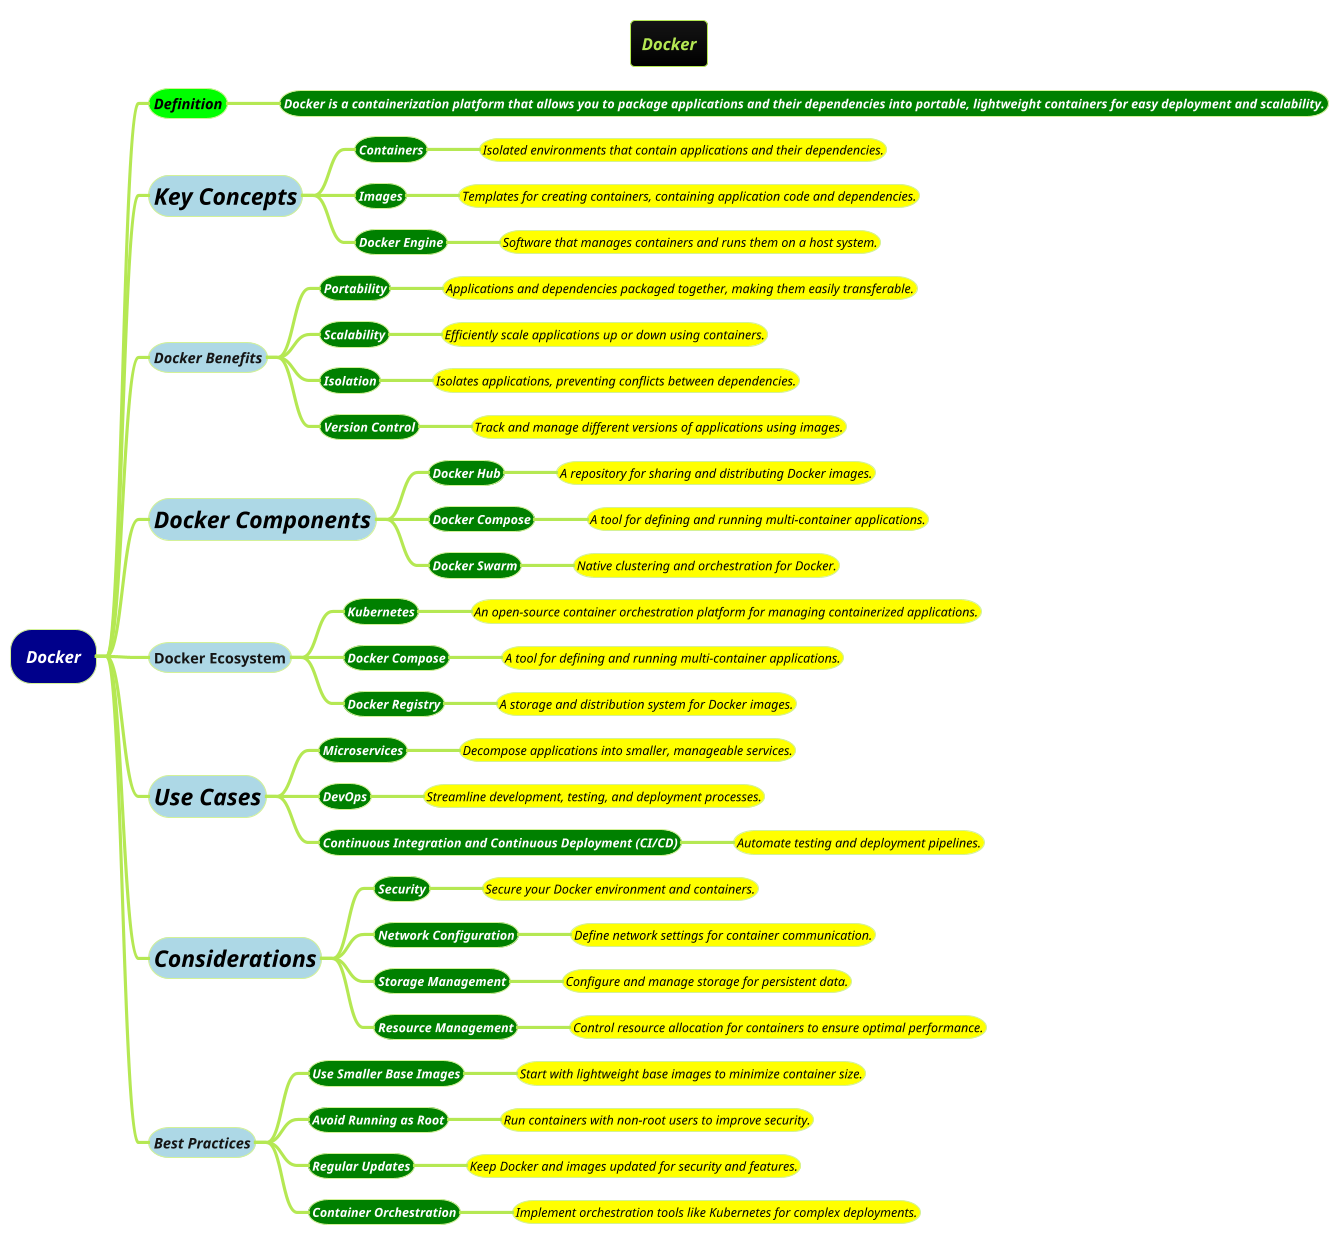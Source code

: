 @startmindmap
title =<b><i><size:12>Docker
!theme hacker

*[#darkblue] <color #white><i>Docker
**[#lime] <i><color #black>Definition
***[#green] <b><i><color #white><size:12><size:12>**Docker** is a containerization platform that allows you to package applications and their dependencies into portable, lightweight containers for easy deployment and scalability.

**[#lightblue] <i><color #black><size:22>Key Concepts
***[#green] <b><i><color #white><size:12>Containers
****[#yellow] <i><color #black><size:12>Isolated environments that contain applications and their dependencies.
***[#green] <b><i><color #white><size:12>Images
****[#yellow] <i><color #black><size:12>Templates for creating containers, containing application code and dependencies.
***[#green] <b><i><color #white><size:12>Docker Engine
****[#yellow] <i><color #black><size:12>Software that manages containers and runs them on a host system.

**[#lightblue] <i>Docker Benefits
***[#green] <b><i><color #white><size:12>Portability
****[#yellow] <i><color #black><size:12>Applications and dependencies packaged together, making them easily transferable.
***[#green] <b><i><color #white><size:12>Scalability
****[#yellow] <i><color #black><size:12>Efficiently scale applications up or down using containers.
***[#green] <b><i><color #white><size:12>Isolation
****[#yellow] <i><color #black><size:12>Isolates applications, preventing conflicts between dependencies.
***[#green] <b><i><color #white><size:12>Version Control
****[#yellow] <i><color #black><size:12>Track and manage different versions of applications using images.

**[#lightblue] <i><color #black><size:22>Docker Components
***[#green] <b><i><color #white><size:12>Docker Hub
****[#yellow] <i><color #black><size:12>A repository for sharing and distributing Docker images.
***[#green] <b><i><color #white><size:12>Docker Compose
****[#yellow] <i><color #black><size:12>A tool for defining and running multi-container applications.
***[#green] <b><i><color #white><size:12>Docker Swarm
****[#yellow] <i><color #black><size:12>Native clustering and orchestration for Docker.

**[#lightblue] Docker Ecosystem
***[#green] <b><i><color #white><size:12>Kubernetes
****[#yellow] <i><color #black><size:12>An open-source container orchestration platform for managing containerized applications.
***[#green] <b><i><color #white><size:12>Docker Compose
****[#yellow] <i><color #black><size:12>A tool for defining and running multi-container applications.
***[#green] <b><i><color #white><size:12>Docker Registry
****[#yellow] <i><color #black><size:12>A storage and distribution system for Docker images.

**[#lightblue] <i><color #black><size:22>Use Cases
***[#green] <b><i><color #white><size:12>Microservices
****[#yellow] <i><color #black><size:12>Decompose applications into smaller, manageable services.
***[#green] <b><i><color #white><size:12>DevOps
****[#yellow] <i><color #black><size:12>Streamline development, testing, and deployment processes.
***[#green] <b><i><color #white><size:12>Continuous Integration and Continuous Deployment **(CI/CD)**
****[#yellow] <i><color #black><size:12>Automate testing and deployment pipelines.

**[#lightblue] <i><color #black><size:22>Considerations
***[#green] <b><i><color #white><size:12>Security
****[#yellow] <i><color #black><size:12>Secure your Docker environment and containers.
***[#green] <b><i><color #white><size:12>Network Configuration
****[#yellow] <i><color #black><size:12>Define network settings for container communication.
***[#green] <b><i><color #white><size:12>Storage Management
****[#yellow] <i><color #black><size:12>Configure and manage storage for persistent data.

***[#green] <b><i><color #white><size:12>Resource Management
****[#yellow] <i><color #black><size:12>Control resource allocation for containers to ensure optimal performance.

**[#lightblue] <i>Best Practices
***[#green] <b><i><color #white><size:12>Use Smaller Base Images
****[#yellow] <i><color #black><size:12>Start with lightweight base images to minimize container size.
***[#green] <b><i><color #white><size:12>Avoid Running as Root
****[#yellow] <i><color #black><size:12>Run containers with non-root users to improve security.
***[#green] <b><i><color #white><size:12>Regular Updates
****[#yellow] <i><color #black><size:12>Keep Docker and images updated for security and features.
***[#green] <b><i><color #white><size:12>Container Orchestration
****[#yellow] <i><color #black><size:12>Implement orchestration tools like Kubernetes for complex deployments.

@endmindmap
